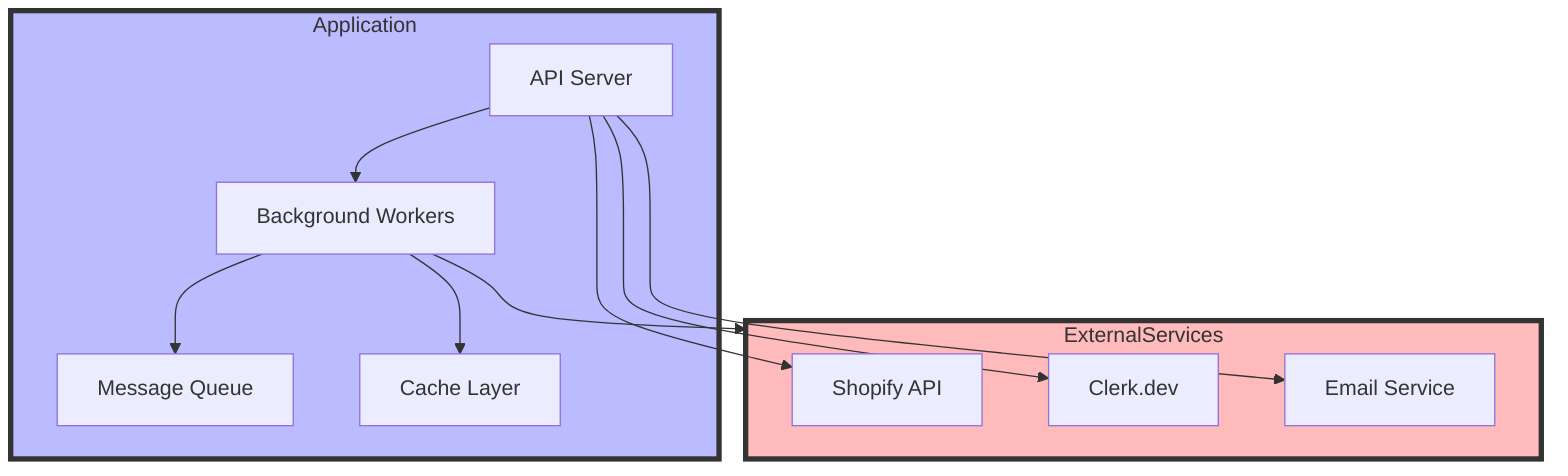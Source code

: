 flowchart TD
    subgraph ExternalServices
        Shopify[Shopify API]
        Clerk[Clerk.dev]
        Email[Email Service]
    end

    subgraph Application
        API[API Server]
        Workers[Background Workers]
        Queue[Message Queue]
        Cache[Cache Layer]
    end

    API --> Shopify
    API --> Clerk
    API --> Email

    Workers --> Queue
    Workers --> Cache

    API --> Workers
    Workers --> ExternalServices

    style ExternalServices fill:#fbb,stroke:#333,stroke-width:4px
    style Application fill:#bbf,stroke:#333,stroke-width:4px